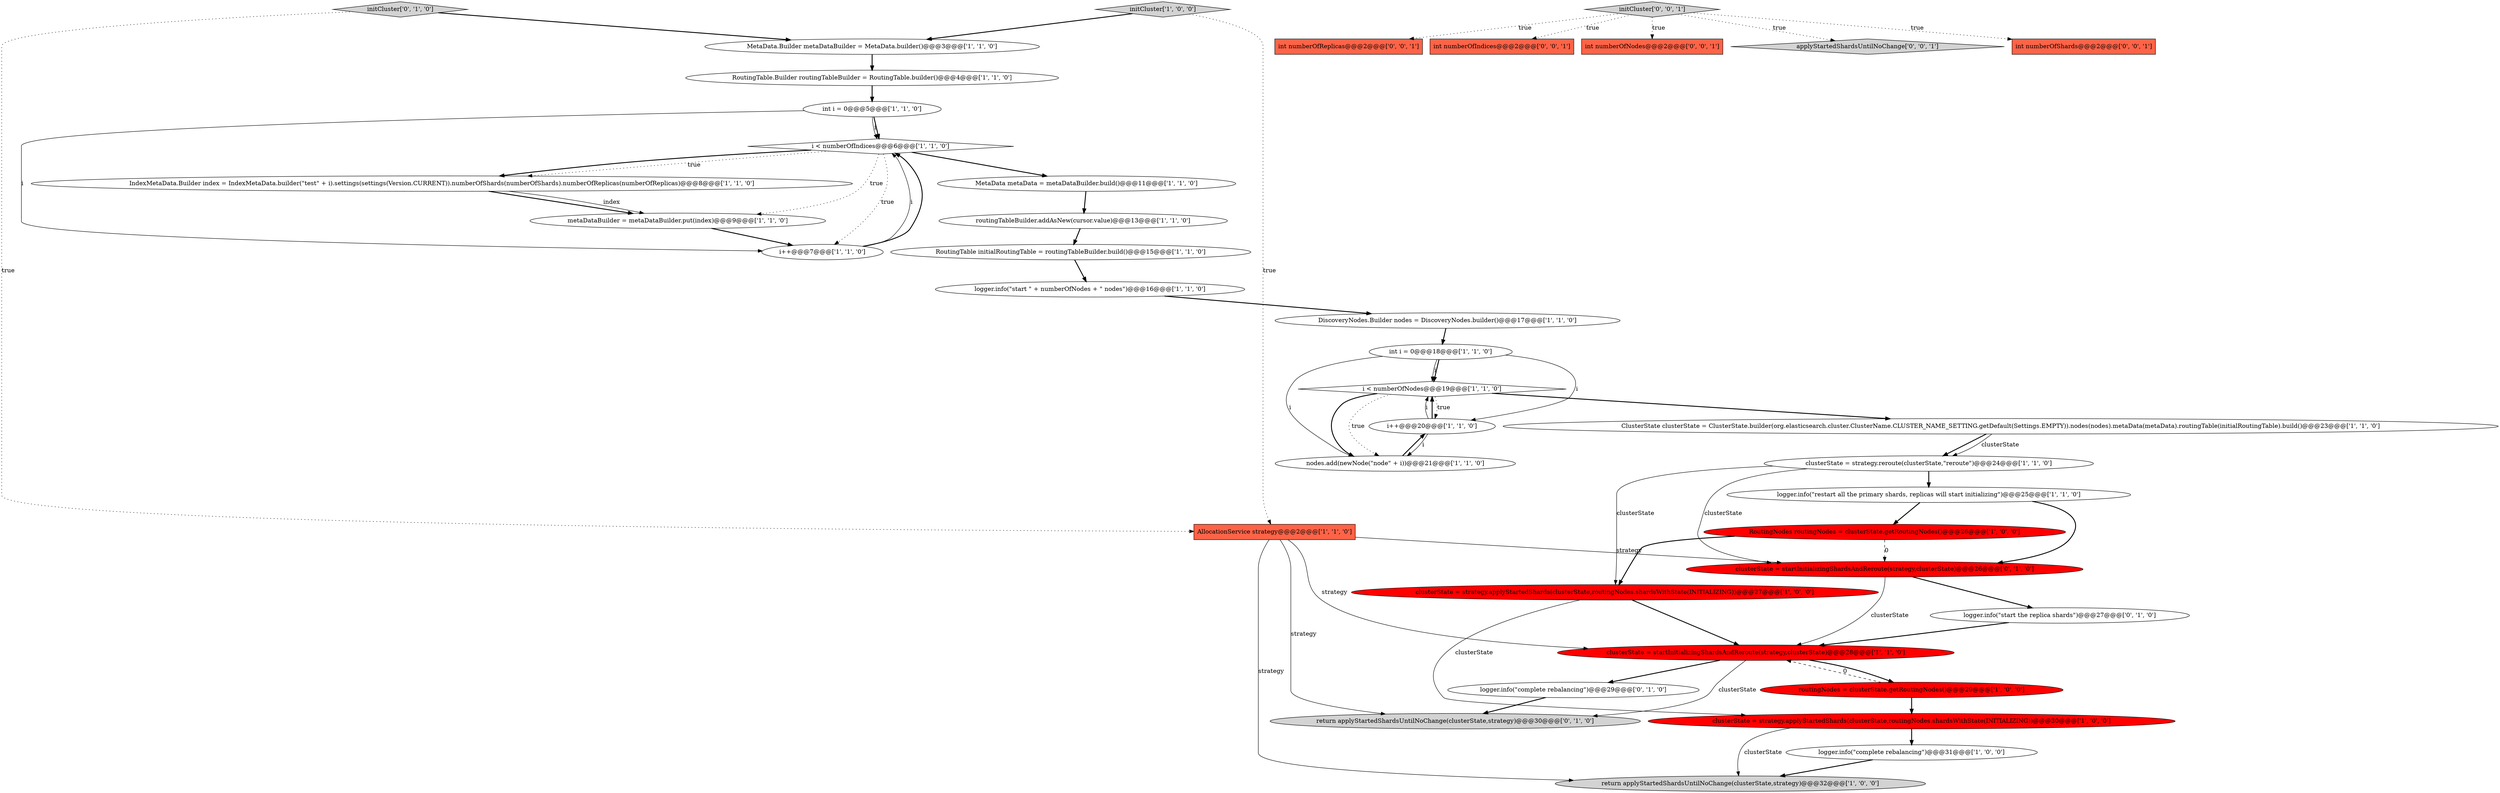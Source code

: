 digraph {
30 [style = filled, label = "clusterState = startInitializingShardsAndReroute(strategy,clusterState)@@@26@@@['0', '1', '0']", fillcolor = red, shape = ellipse image = "AAA1AAABBB2BBB"];
0 [style = filled, label = "int i = 0@@@18@@@['1', '1', '0']", fillcolor = white, shape = ellipse image = "AAA0AAABBB1BBB"];
26 [style = filled, label = "AllocationService strategy@@@2@@@['1', '1', '0']", fillcolor = tomato, shape = box image = "AAA0AAABBB1BBB"];
24 [style = filled, label = "clusterState = strategy.applyStartedShards(clusterState,routingNodes.shardsWithState(INITIALIZING))@@@30@@@['1', '0', '0']", fillcolor = red, shape = ellipse image = "AAA1AAABBB1BBB"];
31 [style = filled, label = "initCluster['0', '1', '0']", fillcolor = lightgray, shape = diamond image = "AAA0AAABBB2BBB"];
29 [style = filled, label = "logger.info(\"complete rebalancing\")@@@29@@@['0', '1', '0']", fillcolor = white, shape = ellipse image = "AAA0AAABBB2BBB"];
4 [style = filled, label = "DiscoveryNodes.Builder nodes = DiscoveryNodes.builder()@@@17@@@['1', '1', '0']", fillcolor = white, shape = ellipse image = "AAA0AAABBB1BBB"];
8 [style = filled, label = "int i = 0@@@5@@@['1', '1', '0']", fillcolor = white, shape = ellipse image = "AAA0AAABBB1BBB"];
20 [style = filled, label = "initCluster['1', '0', '0']", fillcolor = lightgray, shape = diamond image = "AAA0AAABBB1BBB"];
35 [style = filled, label = "int numberOfReplicas@@@2@@@['0', '0', '1']", fillcolor = tomato, shape = box image = "AAA0AAABBB3BBB"];
22 [style = filled, label = "routingTableBuilder.addAsNew(cursor.value)@@@13@@@['1', '1', '0']", fillcolor = white, shape = ellipse image = "AAA0AAABBB1BBB"];
25 [style = filled, label = "i++@@@20@@@['1', '1', '0']", fillcolor = white, shape = ellipse image = "AAA0AAABBB1BBB"];
6 [style = filled, label = "i < numberOfIndices@@@6@@@['1', '1', '0']", fillcolor = white, shape = diamond image = "AAA0AAABBB1BBB"];
10 [style = filled, label = "RoutingTable initialRoutingTable = routingTableBuilder.build()@@@15@@@['1', '1', '0']", fillcolor = white, shape = ellipse image = "AAA0AAABBB1BBB"];
7 [style = filled, label = "RoutingTable.Builder routingTableBuilder = RoutingTable.builder()@@@4@@@['1', '1', '0']", fillcolor = white, shape = ellipse image = "AAA0AAABBB1BBB"];
17 [style = filled, label = "MetaData metaData = metaDataBuilder.build()@@@11@@@['1', '1', '0']", fillcolor = white, shape = ellipse image = "AAA0AAABBB1BBB"];
18 [style = filled, label = "clusterState = strategy.applyStartedShards(clusterState,routingNodes.shardsWithState(INITIALIZING))@@@27@@@['1', '0', '0']", fillcolor = red, shape = ellipse image = "AAA1AAABBB1BBB"];
13 [style = filled, label = "nodes.add(newNode(\"node\" + i))@@@21@@@['1', '1', '0']", fillcolor = white, shape = ellipse image = "AAA0AAABBB1BBB"];
19 [style = filled, label = "logger.info(\"restart all the primary shards, replicas will start initializing\")@@@25@@@['1', '1', '0']", fillcolor = white, shape = ellipse image = "AAA0AAABBB1BBB"];
32 [style = filled, label = "logger.info(\"start the replica shards\")@@@27@@@['0', '1', '0']", fillcolor = white, shape = ellipse image = "AAA0AAABBB2BBB"];
14 [style = filled, label = "i++@@@7@@@['1', '1', '0']", fillcolor = white, shape = ellipse image = "AAA0AAABBB1BBB"];
1 [style = filled, label = "IndexMetaData.Builder index = IndexMetaData.builder(\"test\" + i).settings(settings(Version.CURRENT)).numberOfShards(numberOfShards).numberOfReplicas(numberOfReplicas)@@@8@@@['1', '1', '0']", fillcolor = white, shape = ellipse image = "AAA0AAABBB1BBB"];
33 [style = filled, label = "int numberOfIndices@@@2@@@['0', '0', '1']", fillcolor = tomato, shape = box image = "AAA0AAABBB3BBB"];
23 [style = filled, label = "routingNodes = clusterState.getRoutingNodes()@@@29@@@['1', '0', '0']", fillcolor = red, shape = ellipse image = "AAA1AAABBB1BBB"];
11 [style = filled, label = "logger.info(\"complete rebalancing\")@@@31@@@['1', '0', '0']", fillcolor = white, shape = ellipse image = "AAA0AAABBB1BBB"];
2 [style = filled, label = "clusterState = startInitializingShardsAndReroute(strategy,clusterState)@@@28@@@['1', '1', '0']", fillcolor = red, shape = ellipse image = "AAA1AAABBB1BBB"];
28 [style = filled, label = "return applyStartedShardsUntilNoChange(clusterState,strategy)@@@30@@@['0', '1', '0']", fillcolor = lightgray, shape = ellipse image = "AAA0AAABBB2BBB"];
9 [style = filled, label = "RoutingNodes routingNodes = clusterState.getRoutingNodes()@@@26@@@['1', '0', '0']", fillcolor = red, shape = ellipse image = "AAA1AAABBB1BBB"];
38 [style = filled, label = "initCluster['0', '0', '1']", fillcolor = lightgray, shape = diamond image = "AAA0AAABBB3BBB"];
5 [style = filled, label = "MetaData.Builder metaDataBuilder = MetaData.builder()@@@3@@@['1', '1', '0']", fillcolor = white, shape = ellipse image = "AAA0AAABBB1BBB"];
16 [style = filled, label = "logger.info(\"start \" + numberOfNodes + \" nodes\")@@@16@@@['1', '1', '0']", fillcolor = white, shape = ellipse image = "AAA0AAABBB1BBB"];
37 [style = filled, label = "int numberOfNodes@@@2@@@['0', '0', '1']", fillcolor = tomato, shape = box image = "AAA0AAABBB3BBB"];
36 [style = filled, label = "applyStartedShardsUntilNoChange['0', '0', '1']", fillcolor = lightgray, shape = diamond image = "AAA0AAABBB3BBB"];
21 [style = filled, label = "metaDataBuilder = metaDataBuilder.put(index)@@@9@@@['1', '1', '0']", fillcolor = white, shape = ellipse image = "AAA0AAABBB1BBB"];
27 [style = filled, label = "ClusterState clusterState = ClusterState.builder(org.elasticsearch.cluster.ClusterName.CLUSTER_NAME_SETTING.getDefault(Settings.EMPTY)).nodes(nodes).metaData(metaData).routingTable(initialRoutingTable).build()@@@23@@@['1', '1', '0']", fillcolor = white, shape = ellipse image = "AAA0AAABBB1BBB"];
12 [style = filled, label = "i < numberOfNodes@@@19@@@['1', '1', '0']", fillcolor = white, shape = diamond image = "AAA0AAABBB1BBB"];
34 [style = filled, label = "int numberOfShards@@@2@@@['0', '0', '1']", fillcolor = tomato, shape = box image = "AAA0AAABBB3BBB"];
3 [style = filled, label = "return applyStartedShardsUntilNoChange(clusterState,strategy)@@@32@@@['1', '0', '0']", fillcolor = lightgray, shape = ellipse image = "AAA0AAABBB1BBB"];
15 [style = filled, label = "clusterState = strategy.reroute(clusterState,\"reroute\")@@@24@@@['1', '1', '0']", fillcolor = white, shape = ellipse image = "AAA0AAABBB1BBB"];
38->37 [style = dotted, label="true"];
6->17 [style = bold, label=""];
13->25 [style = bold, label=""];
0->12 [style = solid, label="i"];
15->18 [style = solid, label="clusterState"];
38->34 [style = dotted, label="true"];
0->13 [style = solid, label="i"];
0->12 [style = bold, label=""];
31->5 [style = bold, label=""];
20->26 [style = dotted, label="true"];
6->1 [style = dotted, label="true"];
30->32 [style = bold, label=""];
8->6 [style = bold, label=""];
24->3 [style = solid, label="clusterState"];
2->28 [style = solid, label="clusterState"];
18->2 [style = bold, label=""];
17->22 [style = bold, label=""];
7->8 [style = bold, label=""];
15->19 [style = bold, label=""];
38->36 [style = dotted, label="true"];
32->2 [style = bold, label=""];
27->15 [style = bold, label=""];
4->0 [style = bold, label=""];
20->5 [style = bold, label=""];
23->2 [style = dashed, label="0"];
25->12 [style = solid, label="i"];
29->28 [style = bold, label=""];
2->23 [style = bold, label=""];
18->24 [style = solid, label="clusterState"];
6->1 [style = bold, label=""];
26->30 [style = solid, label="strategy"];
14->6 [style = solid, label="i"];
12->13 [style = bold, label=""];
23->24 [style = bold, label=""];
6->14 [style = dotted, label="true"];
12->13 [style = dotted, label="true"];
9->18 [style = bold, label=""];
27->15 [style = solid, label="clusterState"];
10->16 [style = bold, label=""];
8->14 [style = solid, label="i"];
25->12 [style = bold, label=""];
26->2 [style = solid, label="strategy"];
19->9 [style = bold, label=""];
1->21 [style = bold, label=""];
24->11 [style = bold, label=""];
11->3 [style = bold, label=""];
19->30 [style = bold, label=""];
15->30 [style = solid, label="clusterState"];
31->26 [style = dotted, label="true"];
38->35 [style = dotted, label="true"];
21->14 [style = bold, label=""];
22->10 [style = bold, label=""];
5->7 [style = bold, label=""];
26->3 [style = solid, label="strategy"];
30->2 [style = solid, label="clusterState"];
6->21 [style = dotted, label="true"];
16->4 [style = bold, label=""];
2->29 [style = bold, label=""];
1->21 [style = solid, label="index"];
12->27 [style = bold, label=""];
12->25 [style = dotted, label="true"];
8->6 [style = solid, label="i"];
14->6 [style = bold, label=""];
9->30 [style = dashed, label="0"];
0->25 [style = solid, label="i"];
38->33 [style = dotted, label="true"];
26->28 [style = solid, label="strategy"];
25->13 [style = solid, label="i"];
}
